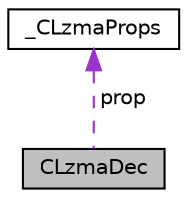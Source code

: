 digraph "CLzmaDec"
{
 // LATEX_PDF_SIZE
  edge [fontname="Helvetica",fontsize="10",labelfontname="Helvetica",labelfontsize="10"];
  node [fontname="Helvetica",fontsize="10",shape=record];
  Node1 [label="CLzmaDec",height=0.2,width=0.4,color="black", fillcolor="grey75", style="filled", fontcolor="black",tooltip=" "];
  Node2 -> Node1 [dir="back",color="darkorchid3",fontsize="10",style="dashed",label=" prop" ,fontname="Helvetica"];
  Node2 [label="_CLzmaProps",height=0.2,width=0.4,color="black", fillcolor="white", style="filled",URL="$struct___c_lzma_props.html",tooltip=" "];
}
